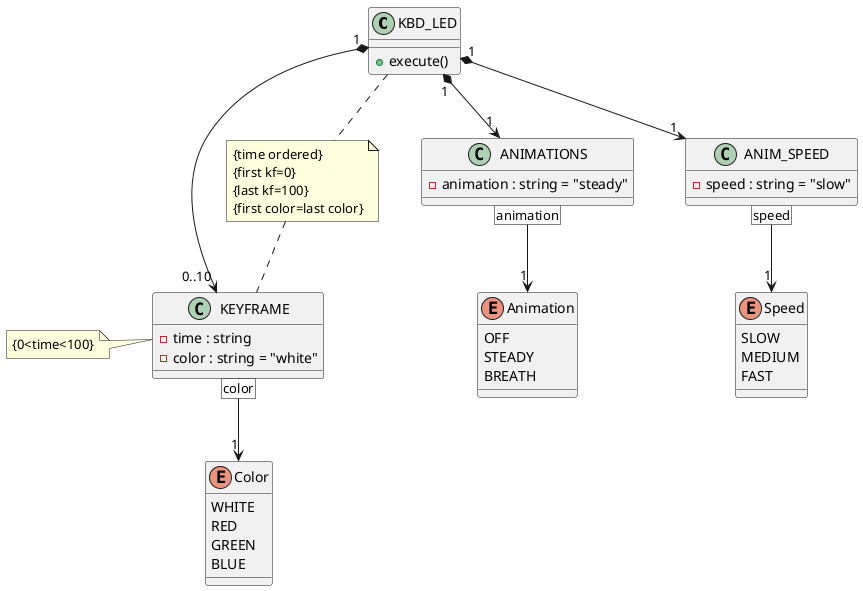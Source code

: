 @startuml classes
    class KBD_LED
    {
        +execute()
    }

    enum Color
    {
        WHITE
        RED
        GREEN
        BLUE
    }


    /'class COLORS
    {
        -List : string
        +COLORS( aList : string )
        +GetList()
    }
    note left of COLORS::aList
        def="white"
    end note
    COLORS "1" ..> "1..*" Color'/

    class ANIMATIONS
    {
        -animation : string = "steady"
    }

        enum Animation
    {
        OFF
        STEADY
        BREATH
    }

    ANIMATIONS [animation] --> "1" Animation

    enum Speed
    {
        SLOW
        MEDIUM
        FAST
    }

    class ANIM_SPEED
    {
        -speed : string = "slow"
    }

    ANIM_SPEED [speed] --> "1" Speed

    class KEYFRAME
    {
        -time : string
        -color : string = "white"
    }
    note left :{0<time<100}
    note as N1
        {time ordered}
        {first kf=0}
        {last kf=100}
        {first color=last color}
    end note

    KEYFRAME [color] --> "1" Color

    KBD_LED .. N1
    N1 .. KEYFRAME

    'KBD_LED "1" *--> "1" COLORS
    KBD_LED "1" *--> "1" ANIMATIONS
    KBD_LED "1" *--> "1" ANIM_SPEED
    KBD_LED "1" *--> "0..10" KEYFRAME

@enduml
